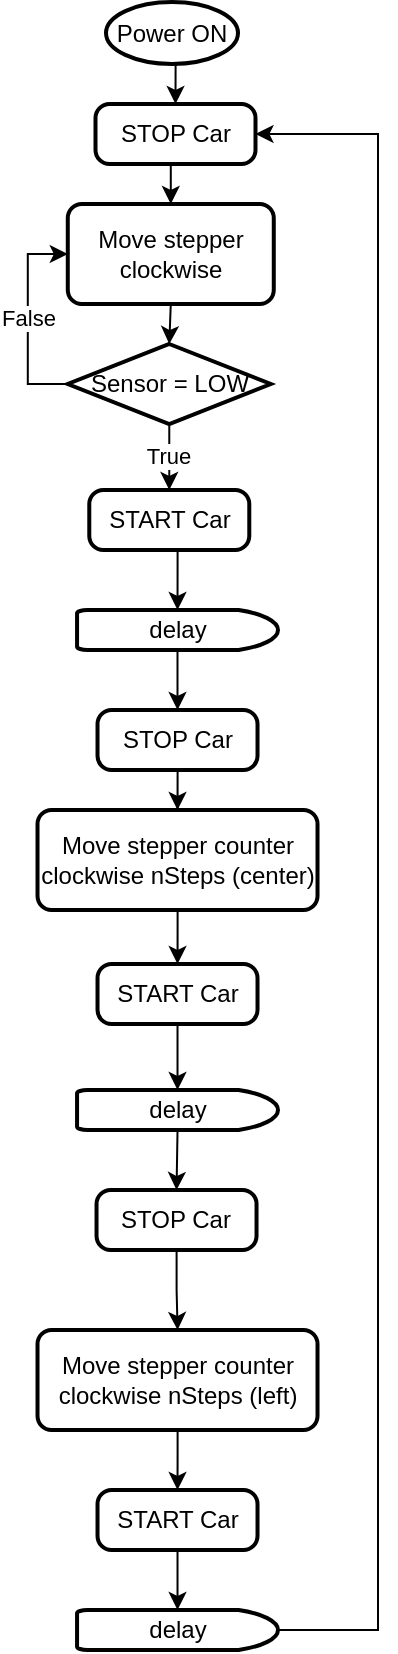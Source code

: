 <mxfile version="22.1.2" type="device">
  <diagram name="Page-1" id="-t5oE-19JzyYOXUGVCI3">
    <mxGraphModel dx="825" dy="889" grid="1" gridSize="10" guides="1" tooltips="1" connect="1" arrows="1" fold="1" page="1" pageScale="1" pageWidth="827" pageHeight="1169" math="0" shadow="0">
      <root>
        <mxCell id="0" />
        <mxCell id="1" parent="0" />
        <mxCell id="XxGjv1RVXGjQfjKRgr0d-64" style="edgeStyle=orthogonalEdgeStyle;rounded=0;orthogonalLoop=1;jettySize=auto;html=1;exitX=0.5;exitY=1;exitDx=0;exitDy=0;exitPerimeter=0;entryX=0.5;entryY=0;entryDx=0;entryDy=0;" parent="1" source="XxGjv1RVXGjQfjKRgr0d-1" target="XxGjv1RVXGjQfjKRgr0d-63" edge="1">
          <mxGeometry relative="1" as="geometry" />
        </mxCell>
        <mxCell id="XxGjv1RVXGjQfjKRgr0d-1" value="Power ON" style="strokeWidth=2;html=1;shape=mxgraph.flowchart.start_2;whiteSpace=wrap;" parent="1" vertex="1">
          <mxGeometry x="314" y="16" width="66" height="31" as="geometry" />
        </mxCell>
        <mxCell id="XxGjv1RVXGjQfjKRgr0d-5" value="Move stepper clockwise" style="rounded=1;whiteSpace=wrap;html=1;absoluteArcSize=1;arcSize=14;strokeWidth=2;" parent="1" vertex="1">
          <mxGeometry x="294.89" y="117" width="103" height="50" as="geometry" />
        </mxCell>
        <mxCell id="XxGjv1RVXGjQfjKRgr0d-10" value="False" style="edgeStyle=orthogonalEdgeStyle;rounded=0;orthogonalLoop=1;jettySize=auto;html=1;exitX=0;exitY=0.5;exitDx=0;exitDy=0;exitPerimeter=0;entryX=0;entryY=0.5;entryDx=0;entryDy=0;" parent="1" source="XxGjv1RVXGjQfjKRgr0d-6" target="XxGjv1RVXGjQfjKRgr0d-5" edge="1">
          <mxGeometry relative="1" as="geometry" />
        </mxCell>
        <mxCell id="XxGjv1RVXGjQfjKRgr0d-66" style="edgeStyle=orthogonalEdgeStyle;rounded=0;orthogonalLoop=1;jettySize=auto;html=1;exitX=0.5;exitY=1;exitDx=0;exitDy=0;exitPerimeter=0;entryX=0.5;entryY=0;entryDx=0;entryDy=0;" parent="1" source="XxGjv1RVXGjQfjKRgr0d-6" target="XxGjv1RVXGjQfjKRgr0d-62" edge="1">
          <mxGeometry relative="1" as="geometry" />
        </mxCell>
        <mxCell id="XxGjv1RVXGjQfjKRgr0d-67" value="True" style="edgeLabel;html=1;align=center;verticalAlign=middle;resizable=0;points=[];" parent="XxGjv1RVXGjQfjKRgr0d-66" vertex="1" connectable="0">
          <mxGeometry x="-0.071" y="-1" relative="1" as="geometry">
            <mxPoint as="offset" />
          </mxGeometry>
        </mxCell>
        <mxCell id="XxGjv1RVXGjQfjKRgr0d-6" value="Sensor = LOW" style="strokeWidth=2;html=1;shape=mxgraph.flowchart.decision;whiteSpace=wrap;" parent="1" vertex="1">
          <mxGeometry x="294.89" y="187" width="101.5" height="40" as="geometry" />
        </mxCell>
        <mxCell id="XxGjv1RVXGjQfjKRgr0d-8" style="edgeStyle=orthogonalEdgeStyle;rounded=0;orthogonalLoop=1;jettySize=auto;html=1;exitX=0.5;exitY=1;exitDx=0;exitDy=0;entryX=0.5;entryY=0;entryDx=0;entryDy=0;entryPerimeter=0;" parent="1" source="XxGjv1RVXGjQfjKRgr0d-5" target="XxGjv1RVXGjQfjKRgr0d-6" edge="1">
          <mxGeometry relative="1" as="geometry" />
        </mxCell>
        <mxCell id="XxGjv1RVXGjQfjKRgr0d-55" style="edgeStyle=orthogonalEdgeStyle;rounded=0;orthogonalLoop=1;jettySize=auto;html=1;entryX=0.5;entryY=0;entryDx=0;entryDy=0;" parent="1" source="XxGjv1RVXGjQfjKRgr0d-22" target="XxGjv1RVXGjQfjKRgr0d-53" edge="1">
          <mxGeometry relative="1" as="geometry" />
        </mxCell>
        <mxCell id="XxGjv1RVXGjQfjKRgr0d-22" value="Move stepper counter clockwise nSteps (center)" style="rounded=1;whiteSpace=wrap;html=1;absoluteArcSize=1;arcSize=14;strokeWidth=2;" parent="1" vertex="1">
          <mxGeometry x="279.76" y="420" width="140" height="50" as="geometry" />
        </mxCell>
        <mxCell id="XxGjv1RVXGjQfjKRgr0d-56" style="edgeStyle=orthogonalEdgeStyle;rounded=0;orthogonalLoop=1;jettySize=auto;html=1;entryX=0;entryY=0.5;entryDx=0;entryDy=0;" parent="1" source="XxGjv1RVXGjQfjKRgr0d-27" edge="1">
          <mxGeometry relative="1" as="geometry">
            <Array as="points">
              <mxPoint x="276" y="715" />
              <mxPoint x="276" y="656" />
            </Array>
            <mxPoint x="295.92" y="656" as="targetPoint" />
          </mxGeometry>
        </mxCell>
        <mxCell id="XxGjv1RVXGjQfjKRgr0d-57" value="False" style="edgeLabel;html=1;align=center;verticalAlign=middle;resizable=0;points=[];" parent="XxGjv1RVXGjQfjKRgr0d-56" vertex="1" connectable="0">
          <mxGeometry x="-0.03" y="1" relative="1" as="geometry">
            <mxPoint as="offset" />
          </mxGeometry>
        </mxCell>
        <mxCell id="XxGjv1RVXGjQfjKRgr0d-28" style="edgeStyle=orthogonalEdgeStyle;rounded=0;orthogonalLoop=1;jettySize=auto;html=1;entryX=0.5;entryY=0;entryDx=0;entryDy=0;entryPerimeter=0;" parent="1" target="XxGjv1RVXGjQfjKRgr0d-27" edge="1">
          <mxGeometry relative="1" as="geometry">
            <mxPoint x="349.2" y="676" as="sourcePoint" />
          </mxGeometry>
        </mxCell>
        <mxCell id="XxGjv1RVXGjQfjKRgr0d-59" style="edgeStyle=orthogonalEdgeStyle;rounded=0;orthogonalLoop=1;jettySize=auto;html=1;entryX=0.5;entryY=0;entryDx=0;entryDy=0;" parent="1" source="XxGjv1RVXGjQfjKRgr0d-31" target="XxGjv1RVXGjQfjKRgr0d-58" edge="1">
          <mxGeometry relative="1" as="geometry" />
        </mxCell>
        <mxCell id="XxGjv1RVXGjQfjKRgr0d-31" value="Move stepper counter clockwise nSteps (left)" style="rounded=1;whiteSpace=wrap;html=1;absoluteArcSize=1;arcSize=14;strokeWidth=2;" parent="1" vertex="1">
          <mxGeometry x="279.76" y="680" width="140" height="50" as="geometry" />
        </mxCell>
        <mxCell id="XxGjv1RVXGjQfjKRgr0d-34" style="edgeStyle=orthogonalEdgeStyle;rounded=0;orthogonalLoop=1;jettySize=auto;html=1;entryX=0;entryY=0.5;entryDx=0;entryDy=0;exitX=0;exitY=0.5;exitDx=0;exitDy=0;exitPerimeter=0;" parent="1" source="XxGjv1RVXGjQfjKRgr0d-36" edge="1">
          <mxGeometry relative="1" as="geometry">
            <mxPoint x="295.51" y="1005" as="targetPoint" />
            <Array as="points">
              <mxPoint x="279.52" y="1085" />
              <mxPoint x="279.52" y="1005" />
            </Array>
          </mxGeometry>
        </mxCell>
        <mxCell id="XxGjv1RVXGjQfjKRgr0d-35" value="False" style="edgeLabel;html=1;align=center;verticalAlign=middle;resizable=0;points=[];" parent="XxGjv1RVXGjQfjKRgr0d-34" vertex="1" connectable="0">
          <mxGeometry x="-0.112" y="2" relative="1" as="geometry">
            <mxPoint as="offset" />
          </mxGeometry>
        </mxCell>
        <mxCell id="XxGjv1RVXGjQfjKRgr0d-37" style="edgeStyle=orthogonalEdgeStyle;rounded=0;orthogonalLoop=1;jettySize=auto;html=1;entryX=0.5;entryY=0;entryDx=0;entryDy=0;entryPerimeter=0;" parent="1" target="XxGjv1RVXGjQfjKRgr0d-36" edge="1">
          <mxGeometry relative="1" as="geometry">
            <mxPoint x="348.8" y="1025" as="sourcePoint" />
          </mxGeometry>
        </mxCell>
        <mxCell id="XxGjv1RVXGjQfjKRgr0d-52" style="edgeStyle=orthogonalEdgeStyle;rounded=0;orthogonalLoop=1;jettySize=auto;html=1;entryX=0.5;entryY=0;entryDx=0;entryDy=0;" parent="1" source="XxGjv1RVXGjQfjKRgr0d-45" target="XxGjv1RVXGjQfjKRgr0d-22" edge="1">
          <mxGeometry relative="1" as="geometry" />
        </mxCell>
        <mxCell id="XxGjv1RVXGjQfjKRgr0d-45" value="STOP Car" style="rounded=1;whiteSpace=wrap;html=1;absoluteArcSize=1;arcSize=14;strokeWidth=2;" parent="1" vertex="1">
          <mxGeometry x="309.76" y="370" width="80" height="30" as="geometry" />
        </mxCell>
        <mxCell id="XxGjv1RVXGjQfjKRgr0d-61" style="edgeStyle=orthogonalEdgeStyle;rounded=0;orthogonalLoop=1;jettySize=auto;html=1;" parent="1" source="XxGjv1RVXGjQfjKRgr0d-46" target="XxGjv1RVXGjQfjKRgr0d-31" edge="1">
          <mxGeometry relative="1" as="geometry" />
        </mxCell>
        <mxCell id="XxGjv1RVXGjQfjKRgr0d-46" value="STOP Car" style="rounded=1;whiteSpace=wrap;html=1;absoluteArcSize=1;arcSize=14;strokeWidth=2;" parent="1" vertex="1">
          <mxGeometry x="309.27" y="610" width="80" height="30" as="geometry" />
        </mxCell>
        <mxCell id="XxGjv1RVXGjQfjKRgr0d-53" value="START Car" style="rounded=1;whiteSpace=wrap;html=1;absoluteArcSize=1;arcSize=14;strokeWidth=2;" parent="1" vertex="1">
          <mxGeometry x="309.76" y="497" width="80" height="30" as="geometry" />
        </mxCell>
        <mxCell id="XxGjv1RVXGjQfjKRgr0d-58" value="START Car" style="rounded=1;whiteSpace=wrap;html=1;absoluteArcSize=1;arcSize=14;strokeWidth=2;" parent="1" vertex="1">
          <mxGeometry x="309.76" y="760" width="80" height="30" as="geometry" />
        </mxCell>
        <mxCell id="XxGjv1RVXGjQfjKRgr0d-62" value="START Car" style="rounded=1;whiteSpace=wrap;html=1;absoluteArcSize=1;arcSize=14;strokeWidth=2;" parent="1" vertex="1">
          <mxGeometry x="305.64" y="260" width="80" height="30" as="geometry" />
        </mxCell>
        <mxCell id="XxGjv1RVXGjQfjKRgr0d-65" style="edgeStyle=orthogonalEdgeStyle;rounded=0;orthogonalLoop=1;jettySize=auto;html=1;exitX=0.5;exitY=1;exitDx=0;exitDy=0;entryX=0.5;entryY=0;entryDx=0;entryDy=0;" parent="1" source="XxGjv1RVXGjQfjKRgr0d-63" target="XxGjv1RVXGjQfjKRgr0d-5" edge="1">
          <mxGeometry relative="1" as="geometry" />
        </mxCell>
        <mxCell id="XxGjv1RVXGjQfjKRgr0d-63" value="STOP Car" style="rounded=1;whiteSpace=wrap;html=1;absoluteArcSize=1;arcSize=14;strokeWidth=2;" parent="1" vertex="1">
          <mxGeometry x="308.75" y="67" width="80" height="30" as="geometry" />
        </mxCell>
        <mxCell id="MRNBGjr4c3YpqlXl9T-D-3" style="edgeStyle=orthogonalEdgeStyle;rounded=0;orthogonalLoop=1;jettySize=auto;html=1;exitX=0.5;exitY=1;exitDx=0;exitDy=0;exitPerimeter=0;entryX=0.5;entryY=0;entryDx=0;entryDy=0;" edge="1" parent="1" source="MRNBGjr4c3YpqlXl9T-D-1" target="XxGjv1RVXGjQfjKRgr0d-45">
          <mxGeometry relative="1" as="geometry" />
        </mxCell>
        <mxCell id="MRNBGjr4c3YpqlXl9T-D-1" value="delay" style="strokeWidth=2;html=1;shape=mxgraph.flowchart.delay;whiteSpace=wrap;" vertex="1" parent="1">
          <mxGeometry x="299.53" y="320" width="100.47" height="20" as="geometry" />
        </mxCell>
        <mxCell id="MRNBGjr4c3YpqlXl9T-D-2" style="edgeStyle=orthogonalEdgeStyle;rounded=0;orthogonalLoop=1;jettySize=auto;html=1;exitX=0.5;exitY=1;exitDx=0;exitDy=0;entryX=0.5;entryY=0;entryDx=0;entryDy=0;entryPerimeter=0;" edge="1" parent="1" source="XxGjv1RVXGjQfjKRgr0d-62" target="MRNBGjr4c3YpqlXl9T-D-1">
          <mxGeometry relative="1" as="geometry" />
        </mxCell>
        <mxCell id="MRNBGjr4c3YpqlXl9T-D-7" style="edgeStyle=orthogonalEdgeStyle;rounded=0;orthogonalLoop=1;jettySize=auto;html=1;exitX=0.5;exitY=1;exitDx=0;exitDy=0;exitPerimeter=0;entryX=0.5;entryY=0;entryDx=0;entryDy=0;" edge="1" parent="1" source="MRNBGjr4c3YpqlXl9T-D-4" target="XxGjv1RVXGjQfjKRgr0d-46">
          <mxGeometry relative="1" as="geometry" />
        </mxCell>
        <mxCell id="MRNBGjr4c3YpqlXl9T-D-4" value="delay" style="strokeWidth=2;html=1;shape=mxgraph.flowchart.delay;whiteSpace=wrap;" vertex="1" parent="1">
          <mxGeometry x="299.53" y="560" width="100.47" height="20" as="geometry" />
        </mxCell>
        <mxCell id="MRNBGjr4c3YpqlXl9T-D-9" style="edgeStyle=orthogonalEdgeStyle;rounded=0;orthogonalLoop=1;jettySize=auto;html=1;exitX=1;exitY=0.5;exitDx=0;exitDy=0;exitPerimeter=0;entryX=1;entryY=0.5;entryDx=0;entryDy=0;" edge="1" parent="1" source="MRNBGjr4c3YpqlXl9T-D-5" target="XxGjv1RVXGjQfjKRgr0d-63">
          <mxGeometry relative="1" as="geometry">
            <Array as="points">
              <mxPoint x="450" y="830" />
              <mxPoint x="450" y="82" />
            </Array>
          </mxGeometry>
        </mxCell>
        <mxCell id="MRNBGjr4c3YpqlXl9T-D-5" value="delay" style="strokeWidth=2;html=1;shape=mxgraph.flowchart.delay;whiteSpace=wrap;" vertex="1" parent="1">
          <mxGeometry x="299.53" y="820" width="100.47" height="20" as="geometry" />
        </mxCell>
        <mxCell id="MRNBGjr4c3YpqlXl9T-D-6" style="edgeStyle=orthogonalEdgeStyle;rounded=0;orthogonalLoop=1;jettySize=auto;html=1;exitX=0.5;exitY=1;exitDx=0;exitDy=0;entryX=0.5;entryY=0;entryDx=0;entryDy=0;entryPerimeter=0;" edge="1" parent="1" source="XxGjv1RVXGjQfjKRgr0d-53" target="MRNBGjr4c3YpqlXl9T-D-4">
          <mxGeometry relative="1" as="geometry" />
        </mxCell>
        <mxCell id="MRNBGjr4c3YpqlXl9T-D-8" style="edgeStyle=orthogonalEdgeStyle;rounded=0;orthogonalLoop=1;jettySize=auto;html=1;exitX=0.5;exitY=1;exitDx=0;exitDy=0;entryX=0.5;entryY=0;entryDx=0;entryDy=0;entryPerimeter=0;" edge="1" parent="1" source="XxGjv1RVXGjQfjKRgr0d-58" target="MRNBGjr4c3YpqlXl9T-D-5">
          <mxGeometry relative="1" as="geometry" />
        </mxCell>
      </root>
    </mxGraphModel>
  </diagram>
</mxfile>
